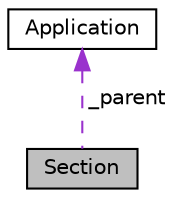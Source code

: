 digraph "Section"
{
  edge [fontname="Helvetica",fontsize="10",labelfontname="Helvetica",labelfontsize="10"];
  node [fontname="Helvetica",fontsize="10",shape=record];
  Node1 [label="Section",height=0.2,width=0.4,color="black", fillcolor="grey75", style="filled" fontcolor="black"];
  Node2 -> Node1 [dir="back",color="darkorchid3",fontsize="10",style="dashed",label=" _parent" ,fontname="Helvetica"];
  Node2 [label="Application",height=0.2,width=0.4,color="black", fillcolor="white", style="filled",URL="$class_application.html",tooltip="L&#39;application est instanciée une seule fois dans main."];
}
